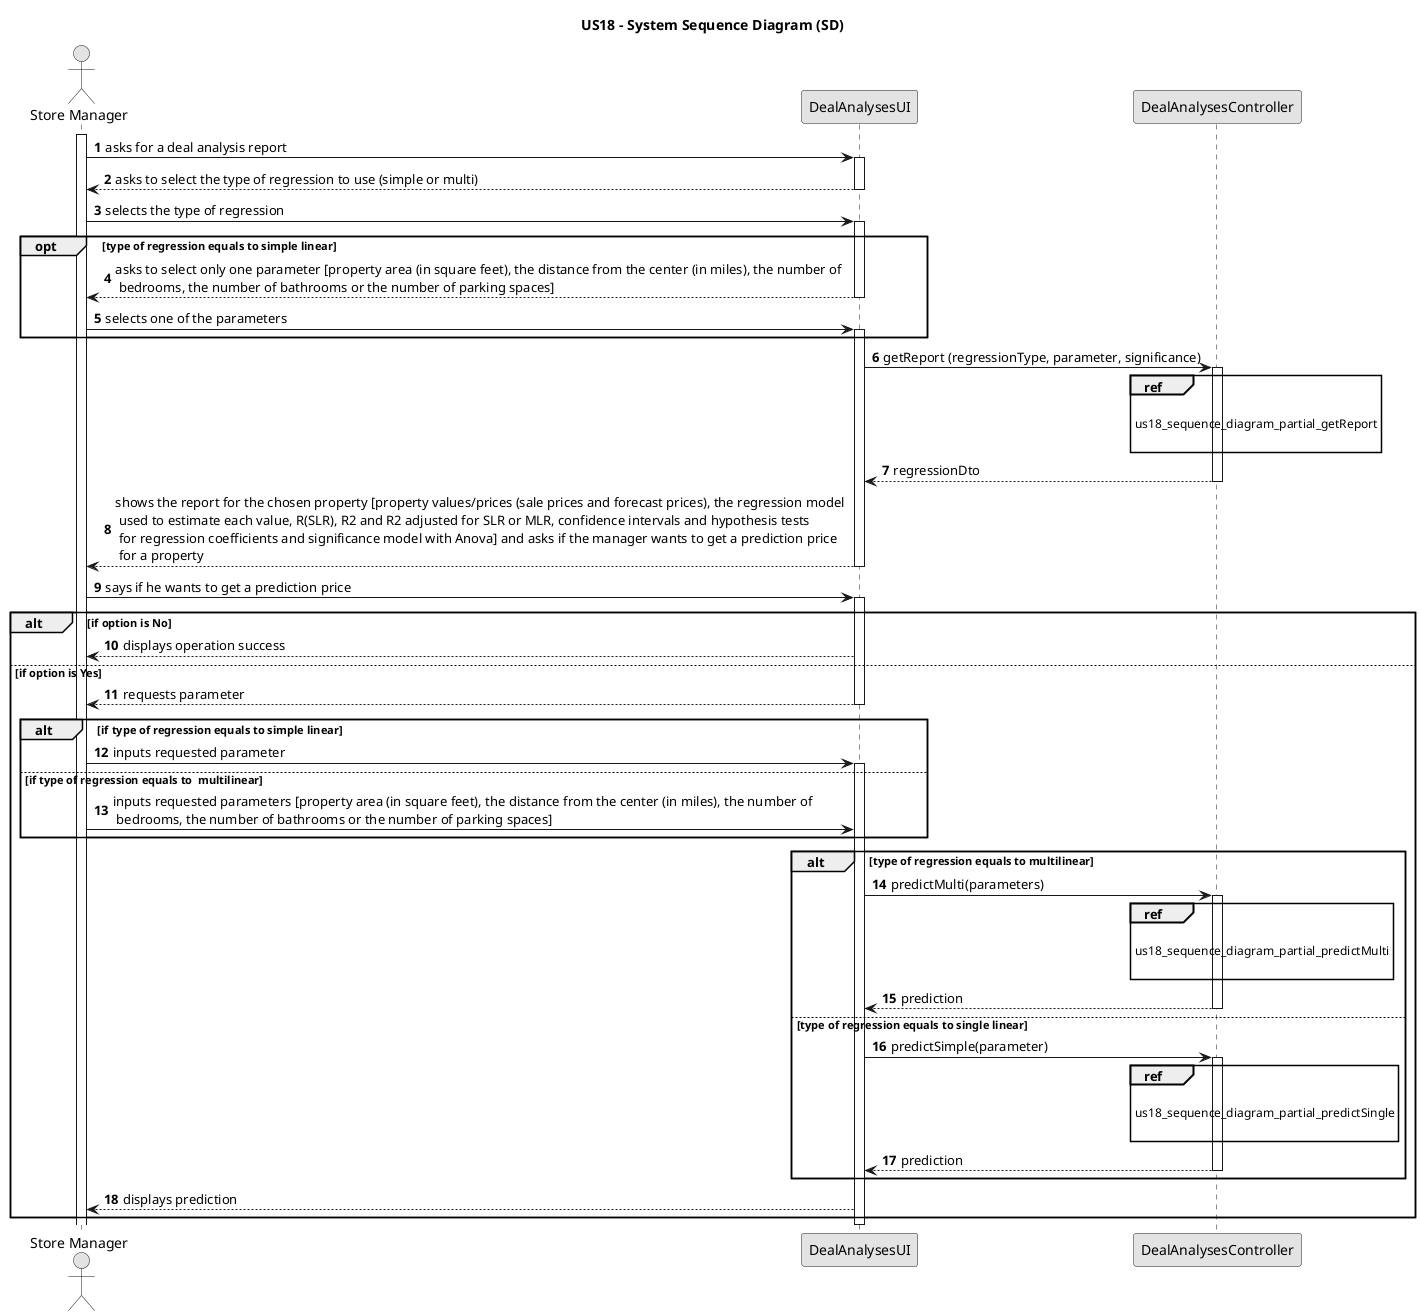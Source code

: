 @startuml
skinparam monochrome true
skinparam packageStyle rectangle
skinparam shadowing false

autonumber
@startuml
skinparam monochrome true
skinparam packageStyle rectangle
skinparam shadowing false

title US18 - System Sequence Diagram (SD)

autonumber

actor "Store Manager" as manager
participant "DealAnalysesUI" as ui
participant "DealAnalysesController" as controller

activate manager

    manager -> ui : asks for a deal analysis report
    activate ui

        ui --> manager : asks to select the type of regression to use (simple or multi)
    deactivate ui

    manager -> ui : selects the type of regression
    activate ui

    opt type of regression equals to simple linear
        
        ui --> manager : asks to select only one parameter [property area (in square feet), the distance from the center (in miles), the number of \n bedrooms, the number of bathrooms or the number of parking spaces]
        deactivate ui

        manager -> ui : selects one of the parameters
        activate ui
    end

    ui -> controller : getReport (regressionType, parameter, significance)
    activate controller
            ref over controller

                    us18_sequence_diagram_partial_getReport

            end ref
            controller --> ui : regressionDto
            deactivate controller


    ui --> manager : shows the report for the chosen property [property values/prices (sale prices and forecast prices), the regression model \n used to estimate each value, R(SLR), R2 and R2 adjusted for SLR or MLR, confidence intervals and hypothesis tests\n for regression coefficients and significance model with Anova] and asks if the manager wants to get a prediction price\n for a property
    deactivate ui
    manager -> ui : says if he wants to get a prediction price
    activate ui
    alt if option is No 
        ui --> manager : displays operation success
    else if option is Yes
    ui --> manager : requests parameter
    deactivate ui


    alt if type of regression equals to simple linear
                manager -> ui : inputs requested parameter
                activate ui
    else if type of regression equals to  multilinear
                manager -> ui : inputs requested parameters [property area (in square feet), the distance from the center (in miles), the number of \n bedrooms, the number of bathrooms or the number of parking spaces]
                end
                alt type of regression equals to multilinear
                ui -> controller : predictMulti(parameters)
                activate controller
                ref over controller

                    us18_sequence_diagram_partial_predictMulti

                end ref
                controller --> ui : prediction
                deactivate controller

        else type of regression equals to single linear
            ui -> controller : predictSimple(parameter)
                activate controller
                ref over controller

                    us18_sequence_diagram_partial_predictSingle

                end ref
                controller --> ui : prediction
                deactivate controller
    end
        ui --> manager : displays prediction
end
deactivate ui


@enduml